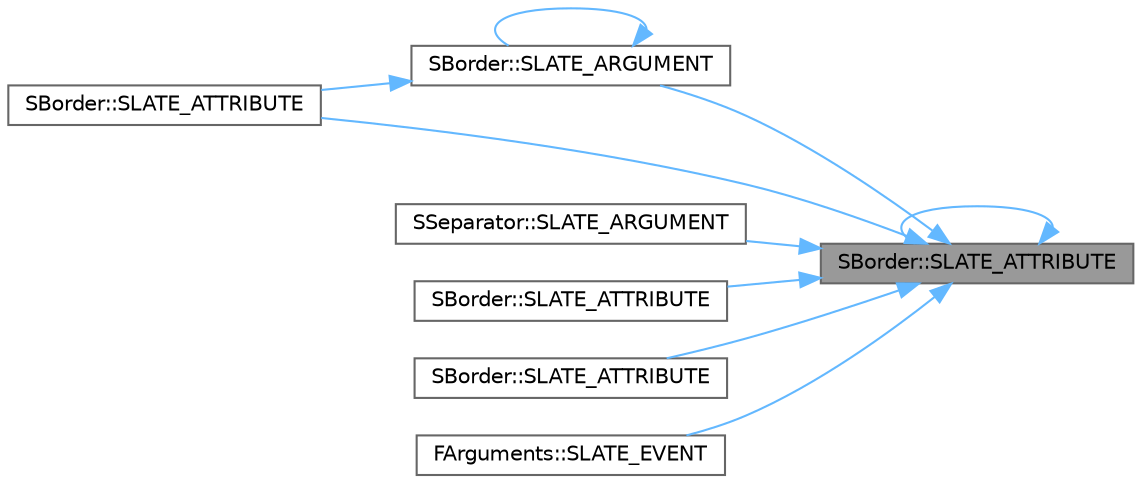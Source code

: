 digraph "SBorder::SLATE_ATTRIBUTE"
{
 // INTERACTIVE_SVG=YES
 // LATEX_PDF_SIZE
  bgcolor="transparent";
  edge [fontname=Helvetica,fontsize=10,labelfontname=Helvetica,labelfontsize=10];
  node [fontname=Helvetica,fontsize=10,shape=box,height=0.2,width=0.4];
  rankdir="RL";
  Node1 [id="Node000001",label="SBorder::SLATE_ATTRIBUTE",height=0.2,width=0.4,color="gray40", fillcolor="grey60", style="filled", fontcolor="black",tooltip=" "];
  Node1 -> Node2 [id="edge1_Node000001_Node000002",dir="back",color="steelblue1",style="solid",tooltip=" "];
  Node2 [id="Node000002",label="SBorder::SLATE_ARGUMENT",height=0.2,width=0.4,color="grey40", fillcolor="white", style="filled",URL="$d2/d51/classSBorder.html#a3424742babcd32077d38ad4a45b65ade",tooltip=" "];
  Node2 -> Node2 [id="edge2_Node000002_Node000002",dir="back",color="steelblue1",style="solid",tooltip=" "];
  Node2 -> Node3 [id="edge3_Node000002_Node000003",dir="back",color="steelblue1",style="solid",tooltip=" "];
  Node3 [id="Node000003",label="SBorder::SLATE_ATTRIBUTE",height=0.2,width=0.4,color="grey40", fillcolor="white", style="filled",URL="$d2/d51/classSBorder.html#a053d63b9d5c6474f9eb46cfab1cfa864",tooltip="Whether or not to show the disabled effect when this border is disabled."];
  Node1 -> Node4 [id="edge4_Node000001_Node000004",dir="back",color="steelblue1",style="solid",tooltip=" "];
  Node4 [id="Node000004",label="SSeparator::SLATE_ARGUMENT",height=0.2,width=0.4,color="grey40", fillcolor="white", style="filled",URL="$df/d69/classSSeparator.html#a07f48e67059b9c15b024cb8065d1e920",tooltip="Color and opacity."];
  Node1 -> Node3 [id="edge5_Node000001_Node000003",dir="back",color="steelblue1",style="solid",tooltip=" "];
  Node1 -> Node1 [id="edge6_Node000001_Node000001",dir="back",color="steelblue1",style="solid",tooltip=" "];
  Node1 -> Node5 [id="edge7_Node000001_Node000005",dir="back",color="steelblue1",style="solid",tooltip=" "];
  Node5 [id="Node000005",label="SBorder::SLATE_ATTRIBUTE",height=0.2,width=0.4,color="grey40", fillcolor="white", style="filled",URL="$d2/d51/classSBorder.html#ab592989bcc752f7e21a7e9739efeb4a8",tooltip="BorderBackgroundColor refers to the actual color and opacity of the supplied border image."];
  Node1 -> Node6 [id="edge8_Node000001_Node000006",dir="back",color="steelblue1",style="solid",tooltip=" "];
  Node6 [id="Node000006",label="SBorder::SLATE_ATTRIBUTE",height=0.2,width=0.4,color="grey40", fillcolor="white", style="filled",URL="$d2/d51/classSBorder.html#ad966a66053b7c0570ba7bc553754b137",tooltip="ColorAndOpacity is the color and opacity of content in the border."];
  Node1 -> Node7 [id="edge9_Node000001_Node000007",dir="back",color="steelblue1",style="solid",tooltip=" "];
  Node7 [id="Node000007",label="FArguments::SLATE_EVENT",height=0.2,width=0.4,color="grey40", fillcolor="white", style="filled",URL="$d4/dd9/classSTableRow.html#a8decdbb9db2f46ec71183212214157a3",tooltip=" "];
}
